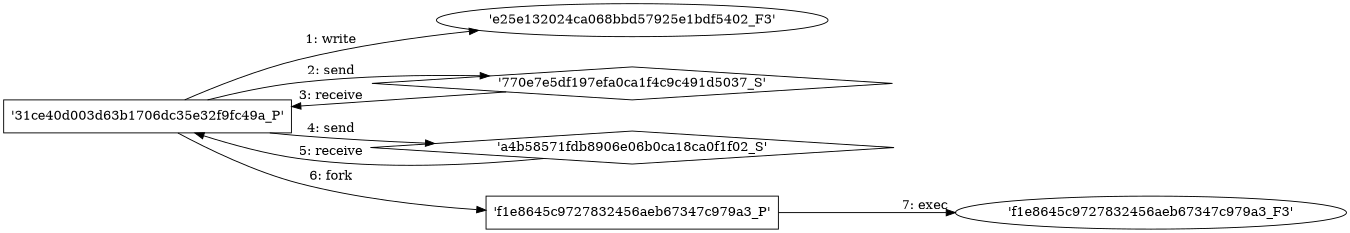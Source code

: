 digraph "D:\Learning\Paper\apt\基于CTI的攻击预警\Dataset\攻击图\ASGfromALLCTI\New Forrester study shows customers who deploy Microsoft Azure AD benefit from 123% ROI..dot" {
rankdir="LR"
size="9"
fixedsize="false"
splines="true"
nodesep=0.3
ranksep=0
fontsize=10
overlap="scalexy"
engine= "neato"
	"'e25e132024ca068bbd57925e1bdf5402_F3'" [node_type=file shape=ellipse]
	"'31ce40d003d63b1706dc35e32f9fc49a_P'" [node_type=Process shape=box]
	"'31ce40d003d63b1706dc35e32f9fc49a_P'" -> "'e25e132024ca068bbd57925e1bdf5402_F3'" [label="1: write"]
	"'770e7e5df197efa0ca1f4c9c491d5037_S'" [node_type=Socket shape=diamond]
	"'31ce40d003d63b1706dc35e32f9fc49a_P'" [node_type=Process shape=box]
	"'31ce40d003d63b1706dc35e32f9fc49a_P'" -> "'770e7e5df197efa0ca1f4c9c491d5037_S'" [label="2: send"]
	"'770e7e5df197efa0ca1f4c9c491d5037_S'" -> "'31ce40d003d63b1706dc35e32f9fc49a_P'" [label="3: receive"]
	"'a4b58571fdb8906e06b0ca18ca0f1f02_S'" [node_type=Socket shape=diamond]
	"'31ce40d003d63b1706dc35e32f9fc49a_P'" [node_type=Process shape=box]
	"'31ce40d003d63b1706dc35e32f9fc49a_P'" -> "'a4b58571fdb8906e06b0ca18ca0f1f02_S'" [label="4: send"]
	"'a4b58571fdb8906e06b0ca18ca0f1f02_S'" -> "'31ce40d003d63b1706dc35e32f9fc49a_P'" [label="5: receive"]
	"'31ce40d003d63b1706dc35e32f9fc49a_P'" [node_type=Process shape=box]
	"'f1e8645c9727832456aeb67347c979a3_P'" [node_type=Process shape=box]
	"'31ce40d003d63b1706dc35e32f9fc49a_P'" -> "'f1e8645c9727832456aeb67347c979a3_P'" [label="6: fork"]
	"'f1e8645c9727832456aeb67347c979a3_P'" [node_type=Process shape=box]
	"'f1e8645c9727832456aeb67347c979a3_F3'" [node_type=File shape=ellipse]
	"'f1e8645c9727832456aeb67347c979a3_P'" -> "'f1e8645c9727832456aeb67347c979a3_F3'" [label="7: exec"]
}
